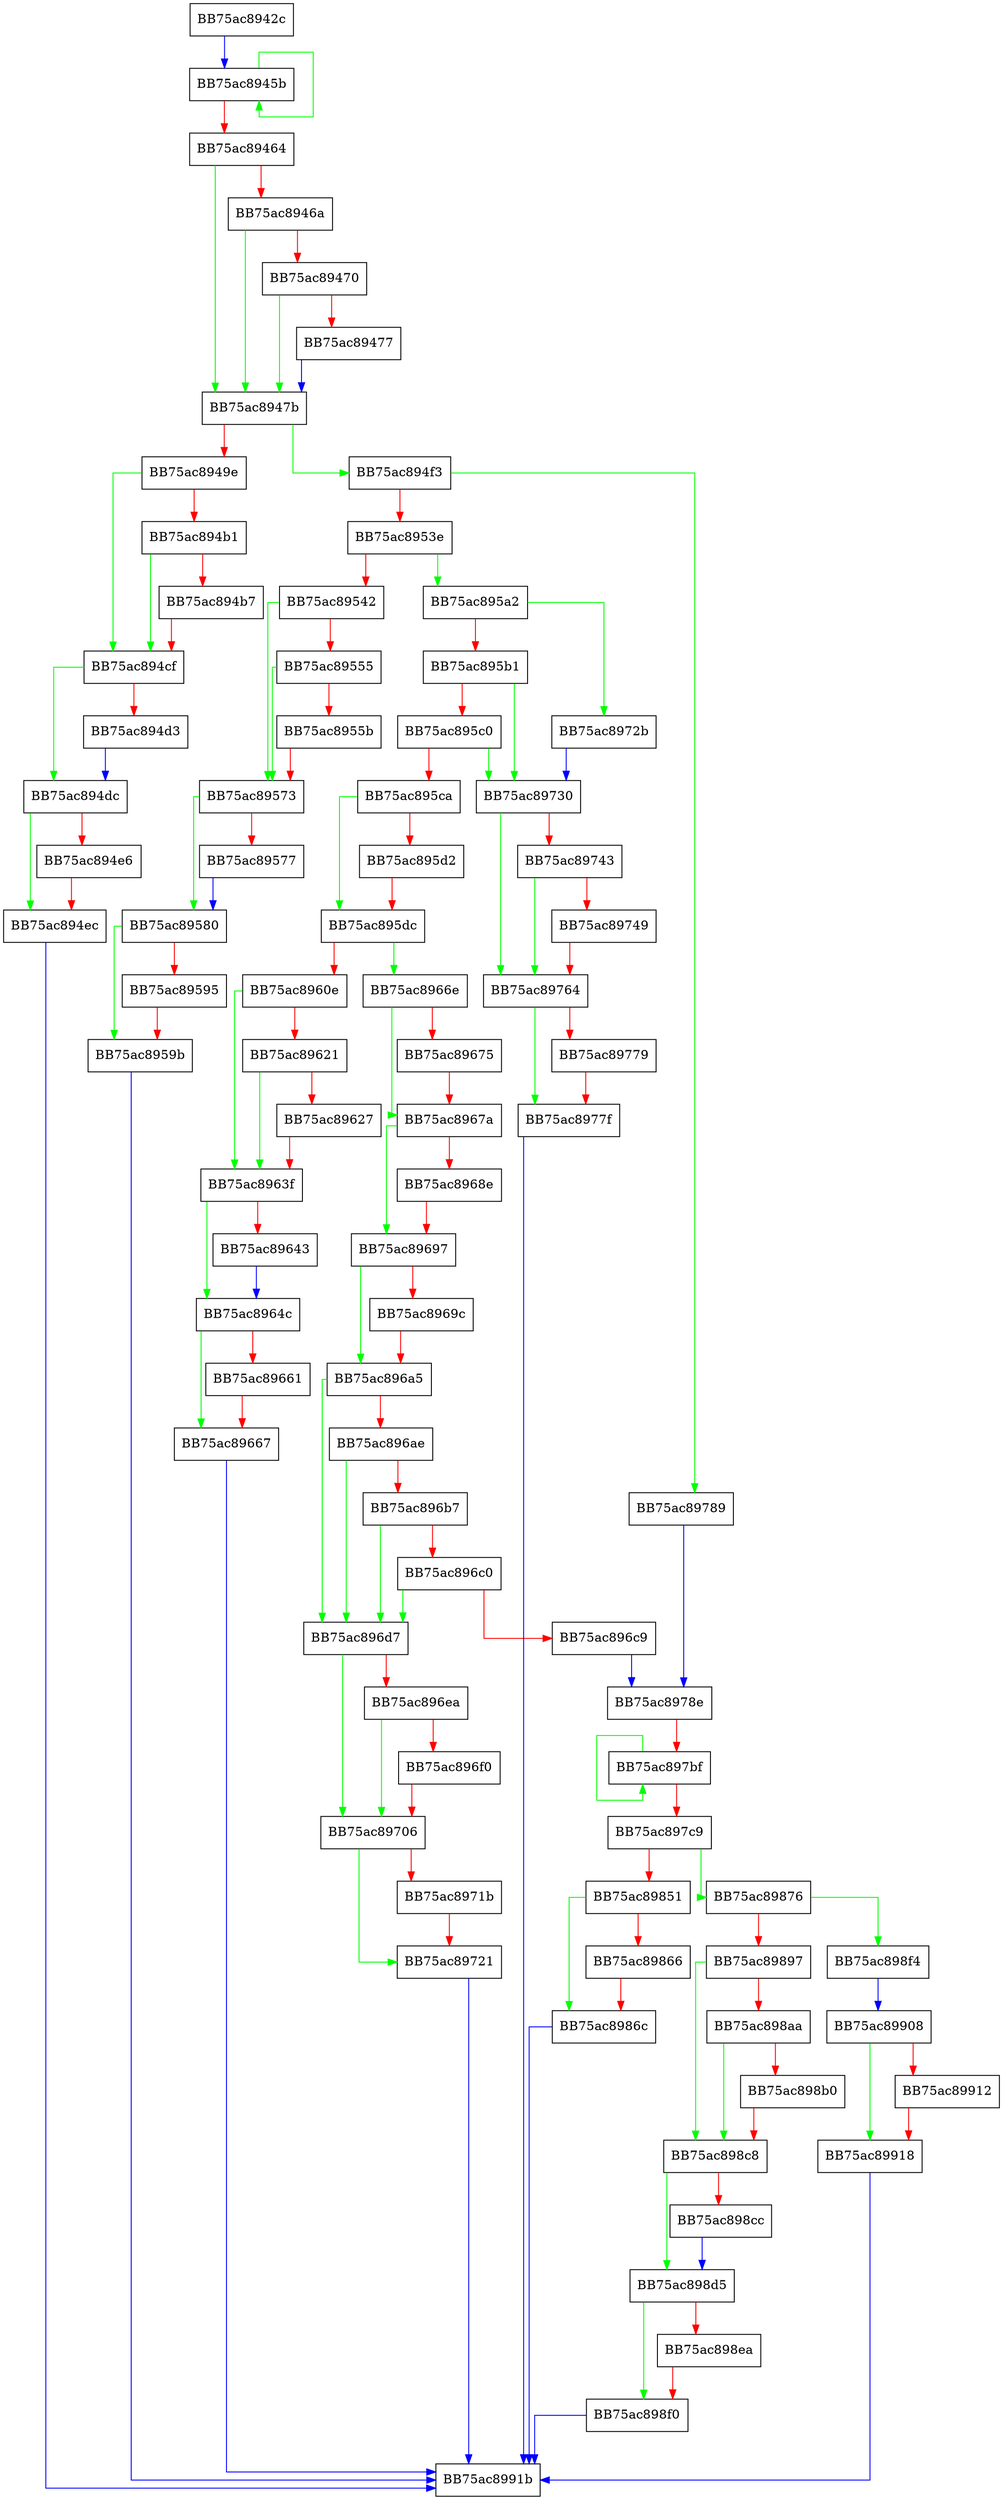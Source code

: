 digraph OfflineFileRename {
  node [shape="box"];
  graph [splines=ortho];
  BB75ac8942c -> BB75ac8945b [color="blue"];
  BB75ac8945b -> BB75ac8945b [color="green"];
  BB75ac8945b -> BB75ac89464 [color="red"];
  BB75ac89464 -> BB75ac8947b [color="green"];
  BB75ac89464 -> BB75ac8946a [color="red"];
  BB75ac8946a -> BB75ac8947b [color="green"];
  BB75ac8946a -> BB75ac89470 [color="red"];
  BB75ac89470 -> BB75ac8947b [color="green"];
  BB75ac89470 -> BB75ac89477 [color="red"];
  BB75ac89477 -> BB75ac8947b [color="blue"];
  BB75ac8947b -> BB75ac894f3 [color="green"];
  BB75ac8947b -> BB75ac8949e [color="red"];
  BB75ac8949e -> BB75ac894cf [color="green"];
  BB75ac8949e -> BB75ac894b1 [color="red"];
  BB75ac894b1 -> BB75ac894cf [color="green"];
  BB75ac894b1 -> BB75ac894b7 [color="red"];
  BB75ac894b7 -> BB75ac894cf [color="red"];
  BB75ac894cf -> BB75ac894dc [color="green"];
  BB75ac894cf -> BB75ac894d3 [color="red"];
  BB75ac894d3 -> BB75ac894dc [color="blue"];
  BB75ac894dc -> BB75ac894ec [color="green"];
  BB75ac894dc -> BB75ac894e6 [color="red"];
  BB75ac894e6 -> BB75ac894ec [color="red"];
  BB75ac894ec -> BB75ac8991b [color="blue"];
  BB75ac894f3 -> BB75ac89789 [color="green"];
  BB75ac894f3 -> BB75ac8953e [color="red"];
  BB75ac8953e -> BB75ac895a2 [color="green"];
  BB75ac8953e -> BB75ac89542 [color="red"];
  BB75ac89542 -> BB75ac89573 [color="green"];
  BB75ac89542 -> BB75ac89555 [color="red"];
  BB75ac89555 -> BB75ac89573 [color="green"];
  BB75ac89555 -> BB75ac8955b [color="red"];
  BB75ac8955b -> BB75ac89573 [color="red"];
  BB75ac89573 -> BB75ac89580 [color="green"];
  BB75ac89573 -> BB75ac89577 [color="red"];
  BB75ac89577 -> BB75ac89580 [color="blue"];
  BB75ac89580 -> BB75ac8959b [color="green"];
  BB75ac89580 -> BB75ac89595 [color="red"];
  BB75ac89595 -> BB75ac8959b [color="red"];
  BB75ac8959b -> BB75ac8991b [color="blue"];
  BB75ac895a2 -> BB75ac8972b [color="green"];
  BB75ac895a2 -> BB75ac895b1 [color="red"];
  BB75ac895b1 -> BB75ac89730 [color="green"];
  BB75ac895b1 -> BB75ac895c0 [color="red"];
  BB75ac895c0 -> BB75ac89730 [color="green"];
  BB75ac895c0 -> BB75ac895ca [color="red"];
  BB75ac895ca -> BB75ac895dc [color="green"];
  BB75ac895ca -> BB75ac895d2 [color="red"];
  BB75ac895d2 -> BB75ac895dc [color="red"];
  BB75ac895dc -> BB75ac8966e [color="green"];
  BB75ac895dc -> BB75ac8960e [color="red"];
  BB75ac8960e -> BB75ac8963f [color="green"];
  BB75ac8960e -> BB75ac89621 [color="red"];
  BB75ac89621 -> BB75ac8963f [color="green"];
  BB75ac89621 -> BB75ac89627 [color="red"];
  BB75ac89627 -> BB75ac8963f [color="red"];
  BB75ac8963f -> BB75ac8964c [color="green"];
  BB75ac8963f -> BB75ac89643 [color="red"];
  BB75ac89643 -> BB75ac8964c [color="blue"];
  BB75ac8964c -> BB75ac89667 [color="green"];
  BB75ac8964c -> BB75ac89661 [color="red"];
  BB75ac89661 -> BB75ac89667 [color="red"];
  BB75ac89667 -> BB75ac8991b [color="blue"];
  BB75ac8966e -> BB75ac8967a [color="green"];
  BB75ac8966e -> BB75ac89675 [color="red"];
  BB75ac89675 -> BB75ac8967a [color="red"];
  BB75ac8967a -> BB75ac89697 [color="green"];
  BB75ac8967a -> BB75ac8968e [color="red"];
  BB75ac8968e -> BB75ac89697 [color="red"];
  BB75ac89697 -> BB75ac896a5 [color="green"];
  BB75ac89697 -> BB75ac8969c [color="red"];
  BB75ac8969c -> BB75ac896a5 [color="red"];
  BB75ac896a5 -> BB75ac896d7 [color="green"];
  BB75ac896a5 -> BB75ac896ae [color="red"];
  BB75ac896ae -> BB75ac896d7 [color="green"];
  BB75ac896ae -> BB75ac896b7 [color="red"];
  BB75ac896b7 -> BB75ac896d7 [color="green"];
  BB75ac896b7 -> BB75ac896c0 [color="red"];
  BB75ac896c0 -> BB75ac896d7 [color="green"];
  BB75ac896c0 -> BB75ac896c9 [color="red"];
  BB75ac896c9 -> BB75ac8978e [color="blue"];
  BB75ac896d7 -> BB75ac89706 [color="green"];
  BB75ac896d7 -> BB75ac896ea [color="red"];
  BB75ac896ea -> BB75ac89706 [color="green"];
  BB75ac896ea -> BB75ac896f0 [color="red"];
  BB75ac896f0 -> BB75ac89706 [color="red"];
  BB75ac89706 -> BB75ac89721 [color="green"];
  BB75ac89706 -> BB75ac8971b [color="red"];
  BB75ac8971b -> BB75ac89721 [color="red"];
  BB75ac89721 -> BB75ac8991b [color="blue"];
  BB75ac8972b -> BB75ac89730 [color="blue"];
  BB75ac89730 -> BB75ac89764 [color="green"];
  BB75ac89730 -> BB75ac89743 [color="red"];
  BB75ac89743 -> BB75ac89764 [color="green"];
  BB75ac89743 -> BB75ac89749 [color="red"];
  BB75ac89749 -> BB75ac89764 [color="red"];
  BB75ac89764 -> BB75ac8977f [color="green"];
  BB75ac89764 -> BB75ac89779 [color="red"];
  BB75ac89779 -> BB75ac8977f [color="red"];
  BB75ac8977f -> BB75ac8991b [color="blue"];
  BB75ac89789 -> BB75ac8978e [color="blue"];
  BB75ac8978e -> BB75ac897bf [color="red"];
  BB75ac897bf -> BB75ac897bf [color="green"];
  BB75ac897bf -> BB75ac897c9 [color="red"];
  BB75ac897c9 -> BB75ac89876 [color="green"];
  BB75ac897c9 -> BB75ac89851 [color="red"];
  BB75ac89851 -> BB75ac8986c [color="green"];
  BB75ac89851 -> BB75ac89866 [color="red"];
  BB75ac89866 -> BB75ac8986c [color="red"];
  BB75ac8986c -> BB75ac8991b [color="blue"];
  BB75ac89876 -> BB75ac898f4 [color="green"];
  BB75ac89876 -> BB75ac89897 [color="red"];
  BB75ac89897 -> BB75ac898c8 [color="green"];
  BB75ac89897 -> BB75ac898aa [color="red"];
  BB75ac898aa -> BB75ac898c8 [color="green"];
  BB75ac898aa -> BB75ac898b0 [color="red"];
  BB75ac898b0 -> BB75ac898c8 [color="red"];
  BB75ac898c8 -> BB75ac898d5 [color="green"];
  BB75ac898c8 -> BB75ac898cc [color="red"];
  BB75ac898cc -> BB75ac898d5 [color="blue"];
  BB75ac898d5 -> BB75ac898f0 [color="green"];
  BB75ac898d5 -> BB75ac898ea [color="red"];
  BB75ac898ea -> BB75ac898f0 [color="red"];
  BB75ac898f0 -> BB75ac8991b [color="blue"];
  BB75ac898f4 -> BB75ac89908 [color="blue"];
  BB75ac89908 -> BB75ac89918 [color="green"];
  BB75ac89908 -> BB75ac89912 [color="red"];
  BB75ac89912 -> BB75ac89918 [color="red"];
  BB75ac89918 -> BB75ac8991b [color="blue"];
}